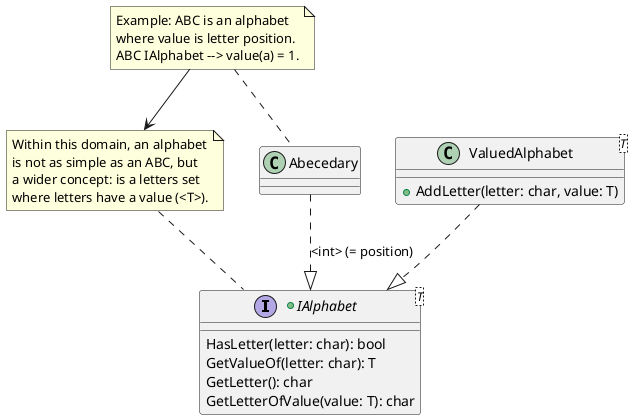 @startuml
'https://plantuml.com/class-diagram

+interface IAlphabet<T>
{
    HasLetter(letter: char): bool
    GetValueOf(letter: char): T
    GetLetter(): char
    GetLetterOfValue(value: T): char
}

note as NoteIAlphabet
Within this domain, an alphabet
is not as simple as an ABC, but
a wider concept: is a letters set
where letters have a value (<T>).
end note
NoteIAlphabet .. IAlphabet

Abecedary ..|> IAlphabet : <int> (= position)

note as NoteAbecedary
Example: ABC is an alphabet
where value is letter position.
ABC IAlphabet --> value(a) = 1.
end note
NoteAbecedary .. Abecedary
NoteAbecedary --> NoteIAlphabet

class ValuedAlphabet<T>{
    +AddLetter(letter: char, value: T)
}
ValuedAlphabet ..|> IAlphabet

@enduml